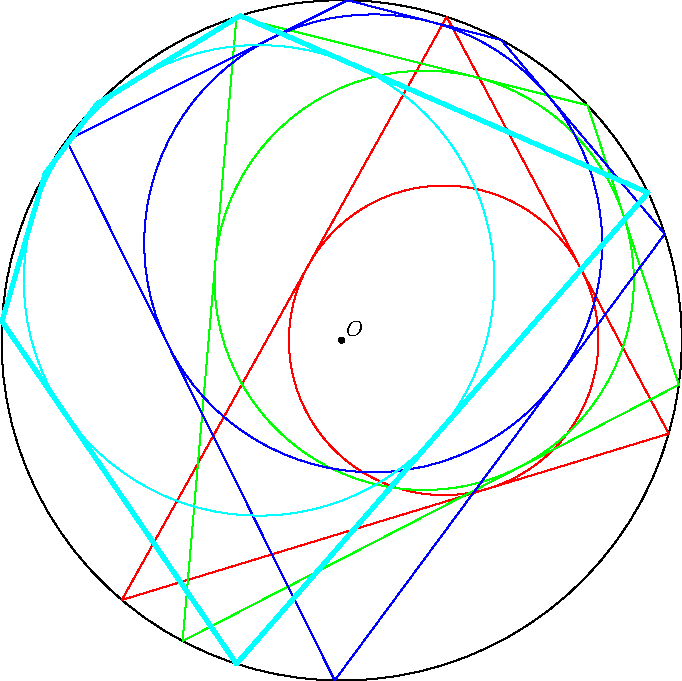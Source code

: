 //Đa giác lưỡng tâm (n=3, 4, 5, 6)

import geometry;
//import geo2dadv;
unitsize(1cm);
defaultpen(fontsize(11pt));

real [] solve(real a, real b, real c){
	real dt=b^2-4*a*c, x[];
	if (dt>=0){
		x.push((-b+sqrt(dt))/(2*a));
		x.push((-b-sqrt(dt))/(2*a));
	}
	return x;
}

real [] solve(real a=1, real b, real c, real d){
	real dt, k;
	real x[];
	dt=b^2-3*a*c;
	k=(9*a*b*c-2*(b^3)-27*a^2*d)/(2*sqrt(abs(dt)^3));
	if (dt>0){
		if(abs(k)<=1){
			x[0]=(2*sqrt(dt)*cos(acos(k)/3)-b)/(3*a);
			x[1]=(2*sqrt(dt)*cos(acos(k)/3-2*pi/3)-b)/(3*a);
			x[2]=(2*sqrt(dt)*cos(acos(k)/3+2*pi/3)-b)/(3*a);
		} else {
			real m=(abs(k)+sqrt(k^2-1))^(1/3), n=(abs(k)-sqrt(k^2-1))^(1/3);
			x[0]=sqrt(abs(dt))*abs(k)*(m+n)/(3*a*k)-b/(3*a);
		}
		
	} else if(dt==0){
		x[0]=(-b+(b^3-27*a^2*d)^(1/3))/(3*a);
	} else {
		real p=(k+sqrt(k^2+1))^(1/3), q=(k-sqrt(k^2+1))^(1/3);
		x[0] = sqrt(abs(dt))*(p+q)/(3*a)-b/(3*a);
	}

	return x;

}

struct porism{
	circle c;
	point [] v;
	path pt;
}


porism twocenter(int n=3, circle c, real d=0.3*c.r, real a=0.3, real i=0){
	porism tmp;
	if (n==3){	
		real r=(c.r^2-d^2)/(2*c.r);
		point I=relpoint(circle(c.C,d),i);
		tmp.c=circle(I,r);
		
		point A=relpoint(c,a);
		point t=intersectionpoints(circle(A,I),circle(I,r))[0];
		line ta=line(A,t);
		point B=reflect(perpendicular(c.C,ta))*A;
		line tb=reflect(line(B,I))*ta;
		point C=reflect(perpendicular(c.C,tb))*B;
		tmp.v.push(A); tmp.v.push(B); tmp.v.push(C);
		tmp.pt=(A--B--C--cycle);
		
	}
	
	if (n==4){
		real r=(1/(c.r-d)^2+1/(c.r+d)^2)^(-1/2);
		point I=relpoint(circle(c.C,d),i);
		tmp.c=circle(I,r);
		point A=relpoint(c,a);
		point t=intersectionpoints(circle(A,I),circle(I,r))[0];
		line ta=line(A,t);
		point B=reflect(perpendicular(c.C,ta))*A;
		line tb=reflect(line(B,I))*ta;
		point C=reflect(perpendicular(c.C,tb))*B;
		line tc=reflect(line(C,I))*tb;
		point D=reflect(perpendicular(c.C,tc))*C;
		tmp.v.push(A); tmp.v.push(B); tmp.v.push(C); tmp.v.push(D);
		tmp.pt=(A--B--C--D--cycle);
	}
	
	if (n==5){
		real p=1/(c.r+d), q=1/(c.r-d);
		real t[]=solve(1,-(p+q),-(p+q)^2,(p+q)*(p-q)^2);
		real r=abs(1/t[2]);
		point I=relpoint(circle(c.C,d),i);
		tmp.c=circle(I,r);
		point A=relpoint(c,a);
		point t=intersectionpoints(circle(A,I),circle(I,r))[0];
		line ta=line(A,t);
		point B=reflect(perpendicular(c.C,ta))*A;
		line tb=reflect(line(B,I))*ta;
		point C=reflect(perpendicular(c.C,tb))*B;
		line tc=reflect(line(C,I))*tb;
		point D=reflect(perpendicular(c.C,tc))*C;
		line td=reflect(line(D,I))*tc;
		point E=reflect(perpendicular(c.C,td))*D;
		tmp.v.push(A); tmp.v.push(B); tmp.v.push(C); tmp.v.push(D); tmp.v.push(E);
		tmp.pt=(A--B--C--D--E--cycle);
	}
	
	if (n==6){
		point I=relpoint(circle(c.C,d),i);
		real m=16*d^2*c.r^2, n=4*(c.r^2+d^2)*(c.r^2-d^2)^2, p=-3*(c.r^2-d^2)^4;
		real x[]=solve(m,n,p);
		real r=sqrt(abs(x[0]));
		tmp.c=circle(I,r);
		
		point A=relpoint(c,a);
		line ta=tangents(circle(I,r),A)[0];
		point B=reflect(perpendicular(c.C,ta))*A;
		line tb=reflect(line(B,I))*ta;
		point C=reflect(perpendicular(c.C,tb))*B;
		line tc=reflect(line(C,I))*tb;
		point D=reflect(perpendicular(c.C,tc))*C;
		line td=reflect(line(D,I))*tc;
		point E=reflect(perpendicular(c.C,td))*D;
		line te=reflect(line(E,I))*td;
		point F=reflect(perpendicular(c.C,te))*E;
		tmp.pt=(A--B--C--D--E--F--cycle);
	}
	
	return tmp;
}


point O=(0,0); dot(Label("$O$",align=NE),O);
real R=6;
circle co=circle(O,R); draw(co);

porism p3=twocenter(3,co, a=0.2);
draw(p3.c,red); draw(p3.pt,red);

porism p4=twocenter(4,co, i=0.1);
draw(p4.c,green); draw(p4.pt,green);

porism p5=twocenter(5,co,a=0.4,i=0.2);
draw(p5.c,blue); draw(p5.pt,blue);

porism p6=twocenter(6,co,a=0.7,i=0.4);
draw(p6.c,cyan); draw(p6.pt,2bp+cyan);
